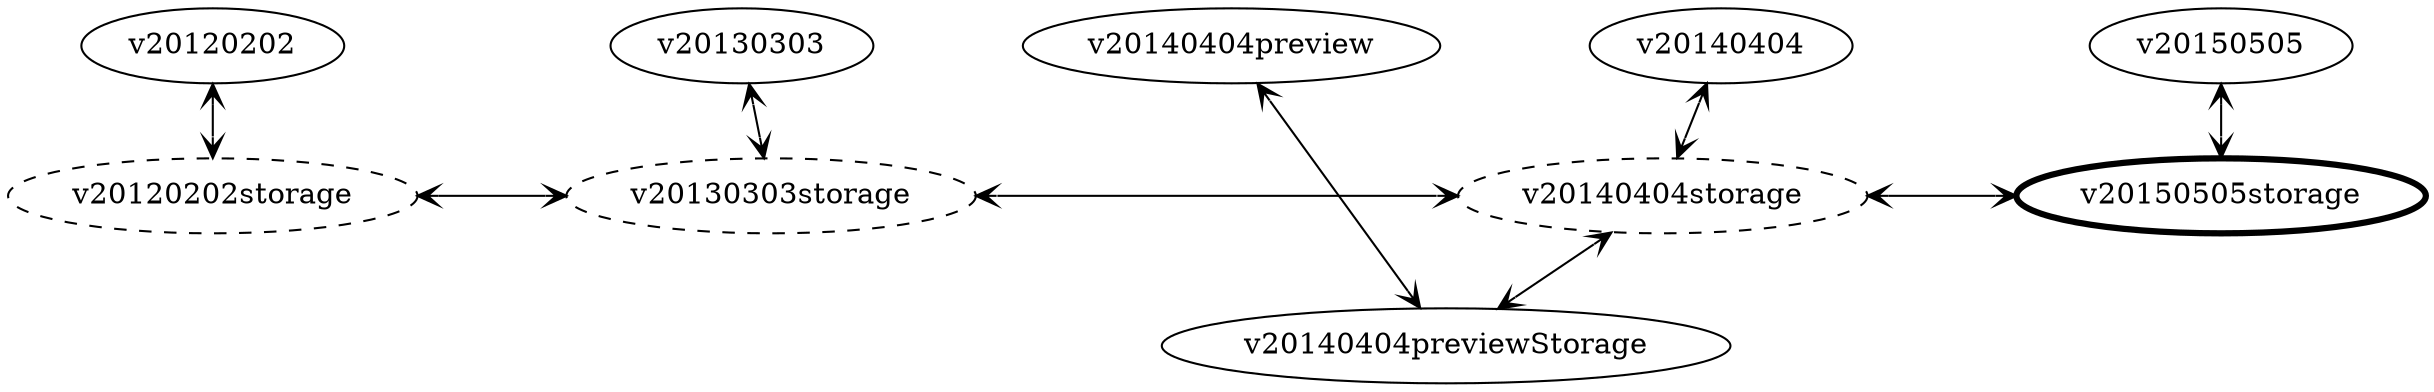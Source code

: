 graph G {
    nodesep=1

    subgraph apiVersions {
        rank=same;
        label="API Versions";
        labelloc=t

        node [shape=ellipse, group=api];
        v20120202;
        v20130303;
        v20140404preview;
        v20140404;
        v20150505;
    }

    subgraph storageVersions {
        rank=same;

        node [shape=ellipse, style=solid, penwidth=3];
        v20150505storage;

        node [shape=ellipse, style=dashed, penwidth=1];
        v20120202storage;
        v20130303storage;
        v20140404storage;
    }

    edge [arrowhead=vee, arrowtail=vee, dir=both];
    v20120202 -- v20120202storage;
    v20130303 -- v20130303storage;
    v20140404preview -- v20140404previewStorage;
    v20140404 -- v20140404storage;
    v20150505 -- v20150505storage

    edge [arrowhead=vee, arrowtail=vee, dir=both];
    v20120202storage -- v20130303storage;
    v20130303storage -- v20140404storage;
    v20140404storage -- v20140404previewStorage;
    v20140404storage -- v20150505storage;

    edge [style=invis]
    v20130303 -- v20140404preview -- v20140404
}
